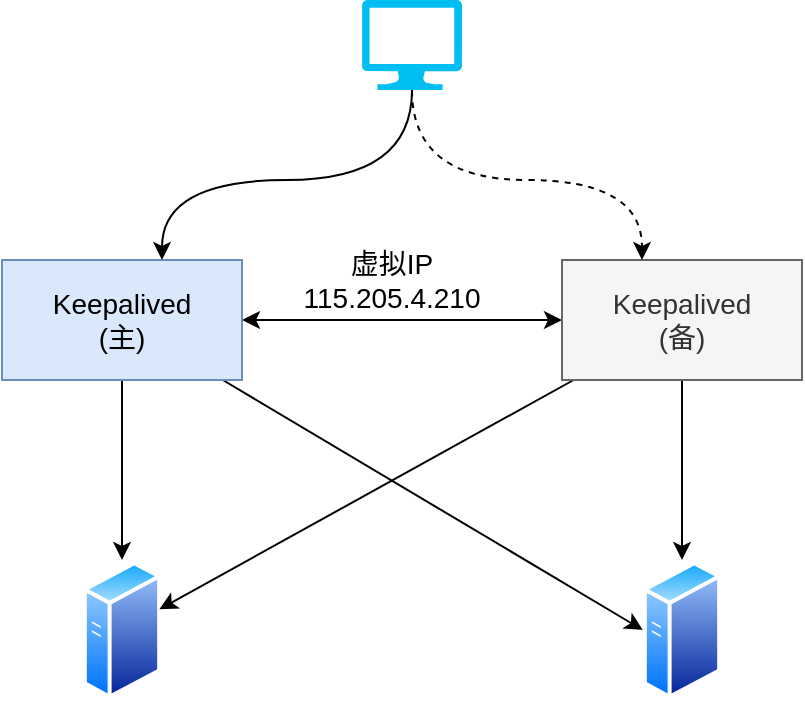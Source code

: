 <mxfile version="14.9.8" type="github">
  <diagram id="L7BpA4QHgW0xVZwTFaqs" name="Page-1">
    <mxGraphModel dx="1251" dy="661" grid="1" gridSize="10" guides="1" tooltips="1" connect="1" arrows="1" fold="1" page="1" pageScale="1" pageWidth="1169" pageHeight="1654" math="0" shadow="0">
      <root>
        <mxCell id="0" />
        <mxCell id="1" parent="0" />
        <mxCell id="FpfPY-nesKtupaKhhd6A-137" value="" style="aspect=fixed;perimeter=ellipsePerimeter;html=1;align=center;shadow=0;dashed=0;spacingTop=3;image;image=img/lib/active_directory/generic_server.svg;comic=0;fontSize=14;fontColor=#000000;fillColor=#ffffff;" vertex="1" parent="1">
          <mxGeometry x="330.4" y="500" width="39.2" height="70" as="geometry" />
        </mxCell>
        <mxCell id="FpfPY-nesKtupaKhhd6A-154" style="edgeStyle=orthogonalEdgeStyle;curved=1;rounded=0;orthogonalLoop=1;jettySize=auto;html=1;entryX=0;entryY=0.5;entryDx=0;entryDy=0;fontSize=14;fontColor=#000000;endArrow=classic;endFill=1;strokeColor=#000000;strokeWidth=1;startArrow=classic;startFill=1;" edge="1" parent="1" source="FpfPY-nesKtupaKhhd6A-149" target="FpfPY-nesKtupaKhhd6A-150">
          <mxGeometry relative="1" as="geometry" />
        </mxCell>
        <mxCell id="FpfPY-nesKtupaKhhd6A-157" style="edgeStyle=orthogonalEdgeStyle;curved=1;rounded=0;orthogonalLoop=1;jettySize=auto;html=1;fontSize=14;fontColor=#000000;startArrow=none;startFill=0;endArrow=classic;endFill=1;strokeColor=#000000;strokeWidth=1;" edge="1" parent="1" source="FpfPY-nesKtupaKhhd6A-149" target="FpfPY-nesKtupaKhhd6A-137">
          <mxGeometry relative="1" as="geometry" />
        </mxCell>
        <mxCell id="FpfPY-nesKtupaKhhd6A-159" style="rounded=0;orthogonalLoop=1;jettySize=auto;html=1;entryX=0;entryY=0.5;entryDx=0;entryDy=0;fontSize=14;fontColor=#000000;startArrow=none;startFill=0;endArrow=classic;endFill=1;strokeColor=#000000;strokeWidth=1;" edge="1" parent="1" source="FpfPY-nesKtupaKhhd6A-149" target="FpfPY-nesKtupaKhhd6A-156">
          <mxGeometry relative="1" as="geometry" />
        </mxCell>
        <mxCell id="FpfPY-nesKtupaKhhd6A-149" value="Keepalived&lt;br&gt;(主)" style="rounded=0;whiteSpace=wrap;html=1;comic=0;fontSize=14;fillColor=#dae8fc;strokeColor=#6c8ebf;" vertex="1" parent="1">
          <mxGeometry x="290" y="350" width="120" height="60" as="geometry" />
        </mxCell>
        <mxCell id="FpfPY-nesKtupaKhhd6A-158" style="edgeStyle=orthogonalEdgeStyle;curved=1;rounded=0;orthogonalLoop=1;jettySize=auto;html=1;entryX=0.5;entryY=0;entryDx=0;entryDy=0;fontSize=14;fontColor=#000000;startArrow=none;startFill=0;endArrow=classic;endFill=1;strokeColor=#000000;strokeWidth=1;" edge="1" parent="1" source="FpfPY-nesKtupaKhhd6A-150" target="FpfPY-nesKtupaKhhd6A-156">
          <mxGeometry relative="1" as="geometry" />
        </mxCell>
        <mxCell id="FpfPY-nesKtupaKhhd6A-160" style="edgeStyle=none;rounded=0;orthogonalLoop=1;jettySize=auto;html=1;fontSize=14;fontColor=#000000;startArrow=none;startFill=0;endArrow=classic;endFill=1;strokeColor=#000000;strokeWidth=1;" edge="1" parent="1" source="FpfPY-nesKtupaKhhd6A-150" target="FpfPY-nesKtupaKhhd6A-137">
          <mxGeometry relative="1" as="geometry" />
        </mxCell>
        <mxCell id="FpfPY-nesKtupaKhhd6A-150" value="Keepalived&lt;br&gt;(备)" style="rounded=0;whiteSpace=wrap;html=1;comic=0;fontSize=14;fontColor=#333333;fillColor=#f5f5f5;strokeColor=#666666;" vertex="1" parent="1">
          <mxGeometry x="570" y="350" width="120" height="60" as="geometry" />
        </mxCell>
        <mxCell id="FpfPY-nesKtupaKhhd6A-152" style="edgeStyle=orthogonalEdgeStyle;rounded=0;orthogonalLoop=1;jettySize=auto;html=1;fontSize=14;fontColor=#000000;endArrow=classic;endFill=1;strokeColor=#000000;strokeWidth=1;curved=1;" edge="1" parent="1" source="FpfPY-nesKtupaKhhd6A-151" target="FpfPY-nesKtupaKhhd6A-149">
          <mxGeometry relative="1" as="geometry">
            <Array as="points">
              <mxPoint x="495" y="310" />
              <mxPoint x="370" y="310" />
            </Array>
          </mxGeometry>
        </mxCell>
        <mxCell id="FpfPY-nesKtupaKhhd6A-153" style="edgeStyle=orthogonalEdgeStyle;curved=1;rounded=0;orthogonalLoop=1;jettySize=auto;html=1;fontSize=14;fontColor=#000000;endArrow=classic;endFill=1;strokeColor=#000000;strokeWidth=1;dashed=1;" edge="1" parent="1" source="FpfPY-nesKtupaKhhd6A-151" target="FpfPY-nesKtupaKhhd6A-150">
          <mxGeometry relative="1" as="geometry">
            <Array as="points">
              <mxPoint x="495" y="310" />
              <mxPoint x="610" y="310" />
            </Array>
          </mxGeometry>
        </mxCell>
        <mxCell id="FpfPY-nesKtupaKhhd6A-151" value="" style="verticalLabelPosition=bottom;html=1;verticalAlign=top;align=center;strokeColor=none;fillColor=#00BEF2;shape=mxgraph.azure.computer;pointerEvents=1;comic=0;fontSize=14;fontColor=#000000;" vertex="1" parent="1">
          <mxGeometry x="470" y="220" width="50" height="45" as="geometry" />
        </mxCell>
        <mxCell id="FpfPY-nesKtupaKhhd6A-155" value="虚拟IP&lt;br&gt;115.205.4.210" style="text;html=1;strokeColor=none;fillColor=none;align=center;verticalAlign=middle;whiteSpace=wrap;rounded=0;comic=0;fontSize=14;fontColor=#000000;" vertex="1" parent="1">
          <mxGeometry x="460" y="350" width="50" height="20" as="geometry" />
        </mxCell>
        <mxCell id="FpfPY-nesKtupaKhhd6A-156" value="" style="aspect=fixed;perimeter=ellipsePerimeter;html=1;align=center;shadow=0;dashed=0;spacingTop=3;image;image=img/lib/active_directory/generic_server.svg;comic=0;fontSize=14;fontColor=#000000;fillColor=#ffffff;" vertex="1" parent="1">
          <mxGeometry x="610.4" y="500" width="39.2" height="70" as="geometry" />
        </mxCell>
      </root>
    </mxGraphModel>
  </diagram>
</mxfile>
